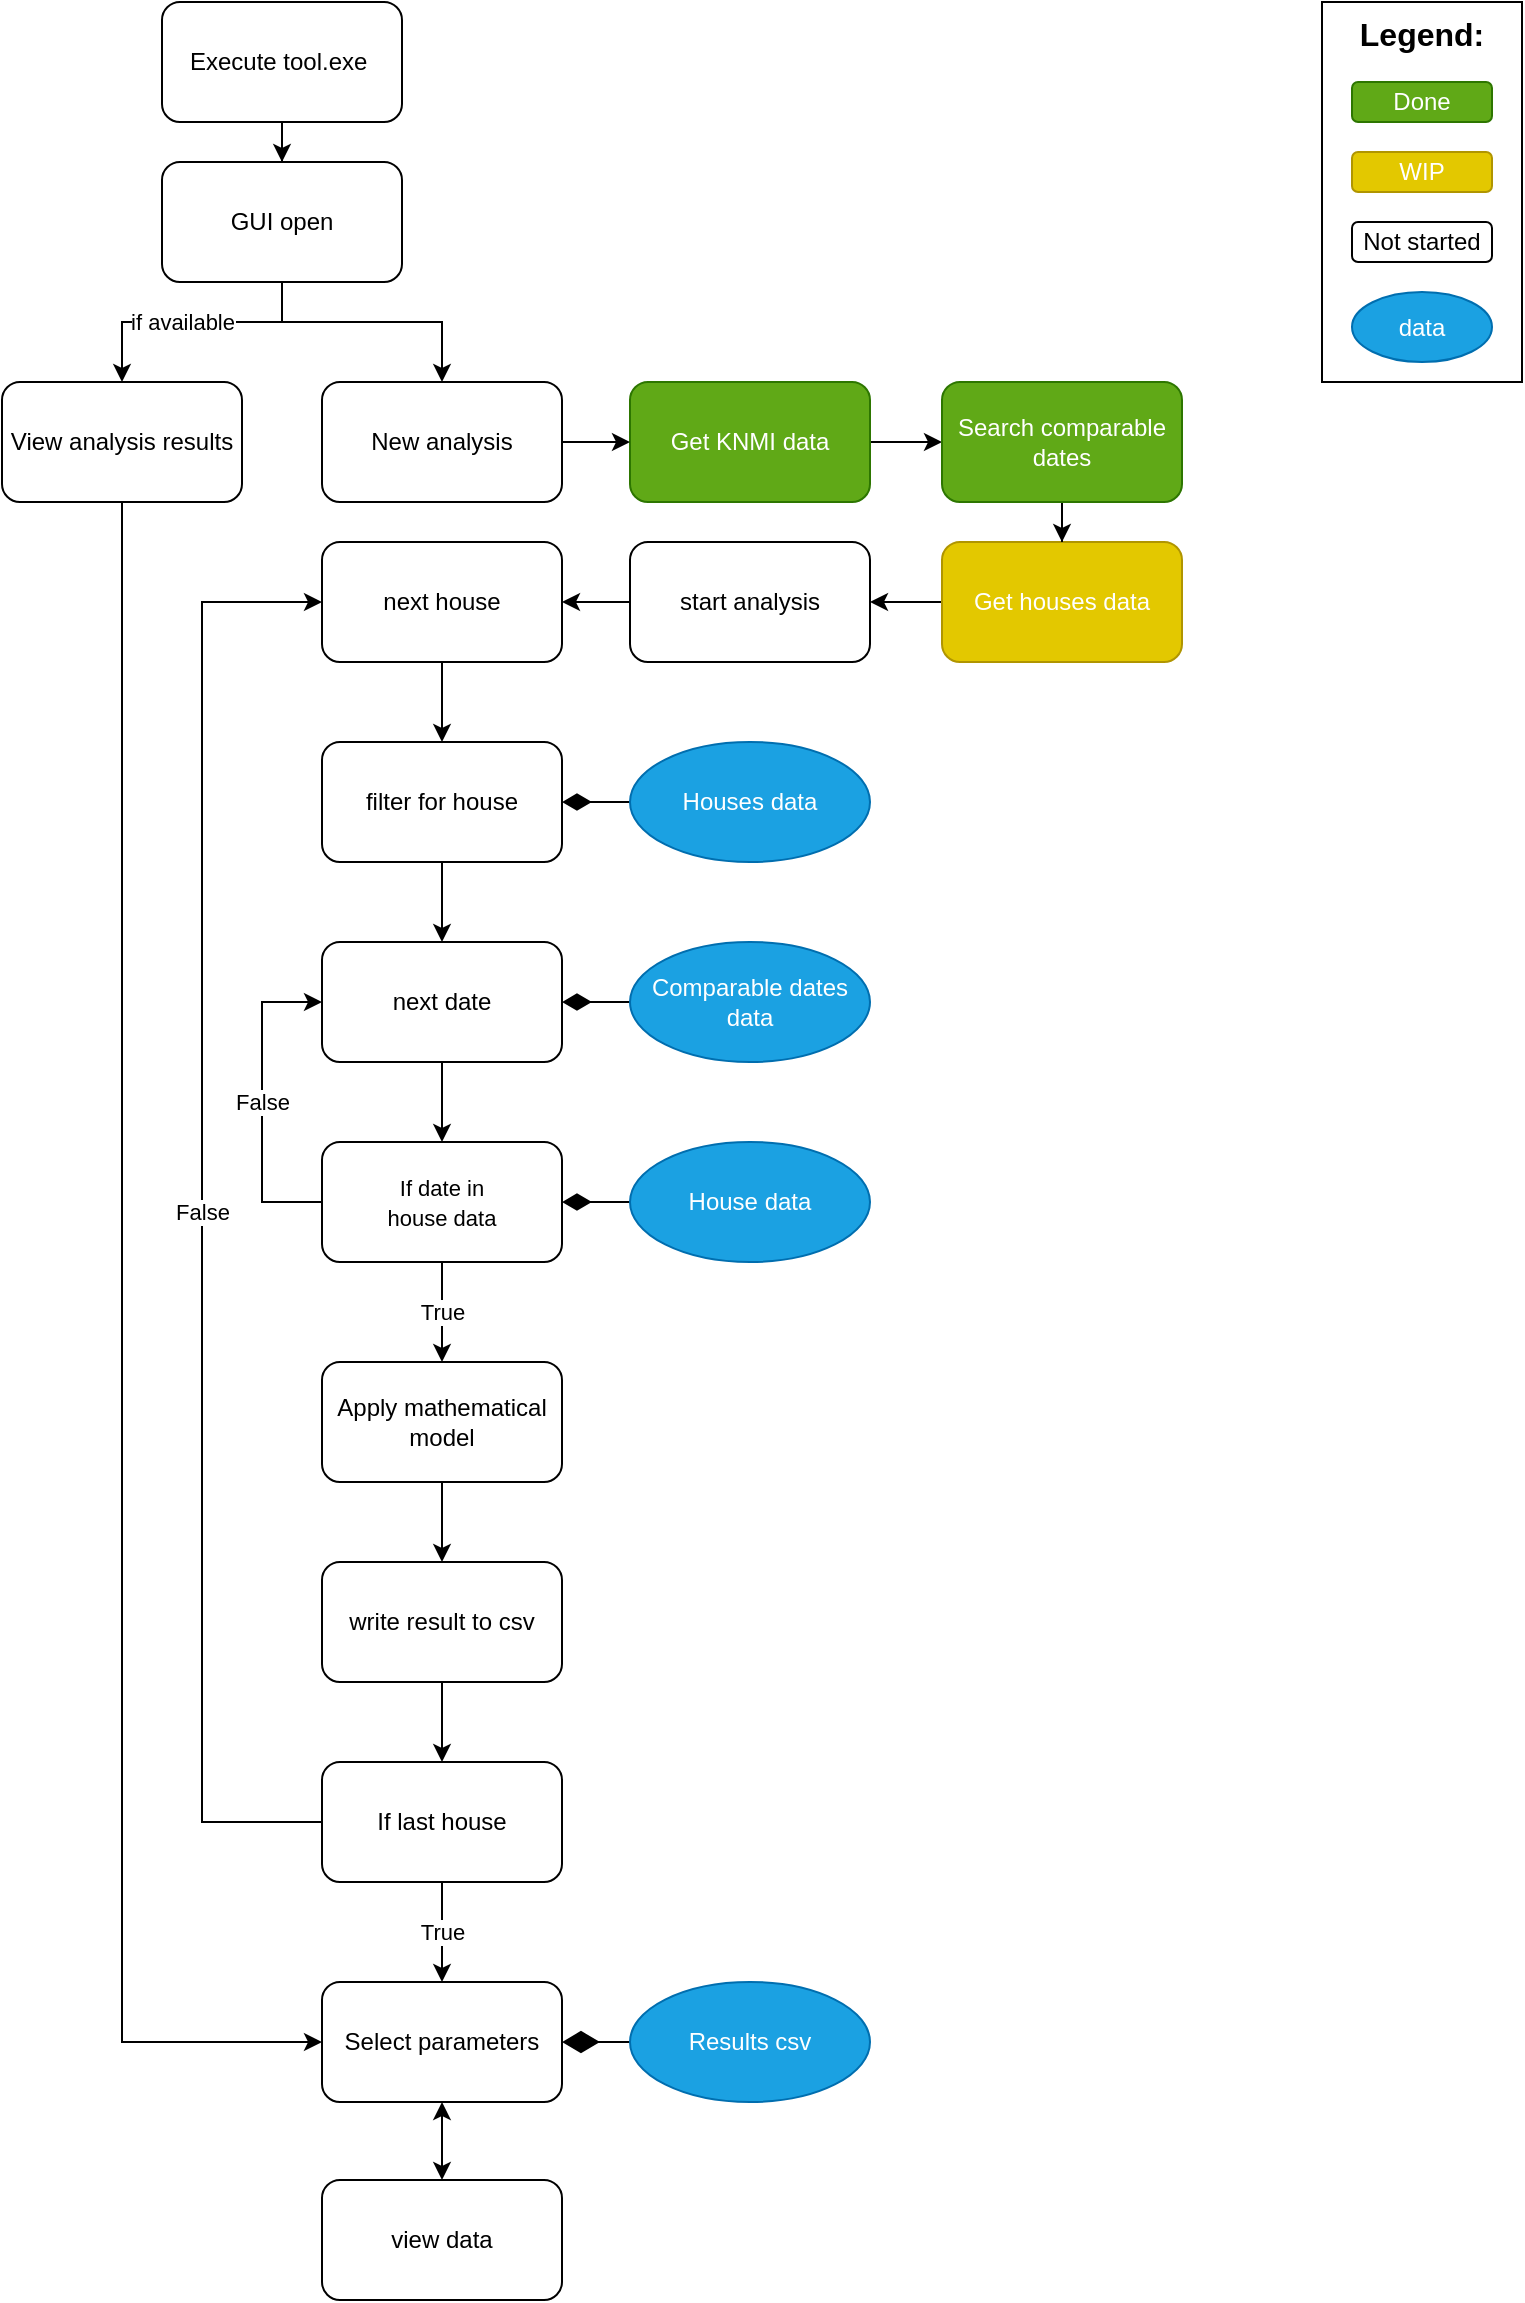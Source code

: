 <mxfile version="13.6.5">
    <diagram id="GE7l6IvWK7KUjmLiYkjb" name="Page-1">
        <mxGraphModel dx="860" dy="792" grid="1" gridSize="10" guides="1" tooltips="1" connect="1" arrows="1" fold="1" page="1" pageScale="1" pageWidth="827" pageHeight="1169" math="0" shadow="0">
            <root>
                <mxCell id="0"/>
                <mxCell id="1" parent="0"/>
                <mxCell id="fKveHJgTzVFRnEBxEZMC-4" value="" style="edgeStyle=orthogonalEdgeStyle;rounded=0;orthogonalLoop=1;jettySize=auto;html=1;" parent="1" source="fKveHJgTzVFRnEBxEZMC-2" target="fKveHJgTzVFRnEBxEZMC-3" edge="1">
                    <mxGeometry relative="1" as="geometry"/>
                </mxCell>
                <mxCell id="fKveHJgTzVFRnEBxEZMC-2" value="Execute tool.exe&amp;nbsp;" style="rounded=1;whiteSpace=wrap;html=1;" parent="1" vertex="1">
                    <mxGeometry x="120" y="10" width="120" height="60" as="geometry"/>
                </mxCell>
                <mxCell id="fKveHJgTzVFRnEBxEZMC-34" value="" style="edgeStyle=orthogonalEdgeStyle;rounded=0;orthogonalLoop=1;jettySize=auto;html=1;" parent="1" source="fKveHJgTzVFRnEBxEZMC-3" target="fKveHJgTzVFRnEBxEZMC-27" edge="1">
                    <mxGeometry relative="1" as="geometry">
                        <Array as="points">
                            <mxPoint x="180" y="170"/>
                            <mxPoint x="260" y="170"/>
                        </Array>
                    </mxGeometry>
                </mxCell>
                <mxCell id="fKveHJgTzVFRnEBxEZMC-35" value="if available" style="edgeStyle=orthogonalEdgeStyle;rounded=0;orthogonalLoop=1;jettySize=auto;html=1;" parent="1" source="fKveHJgTzVFRnEBxEZMC-3" target="fKveHJgTzVFRnEBxEZMC-26" edge="1">
                    <mxGeometry x="0.077" relative="1" as="geometry">
                        <Array as="points">
                            <mxPoint x="180" y="170"/>
                            <mxPoint x="100" y="170"/>
                        </Array>
                        <mxPoint as="offset"/>
                    </mxGeometry>
                </mxCell>
                <mxCell id="fKveHJgTzVFRnEBxEZMC-3" value="GUI open" style="whiteSpace=wrap;html=1;rounded=1;" parent="1" vertex="1">
                    <mxGeometry x="120" y="90" width="120" height="60" as="geometry"/>
                </mxCell>
                <mxCell id="fKveHJgTzVFRnEBxEZMC-81" value="" style="edgeStyle=orthogonalEdgeStyle;rounded=0;orthogonalLoop=1;jettySize=auto;html=1;startArrow=none;startFill=0;startSize=0;endArrow=classic;endFill=1;endSize=6;targetPerimeterSpacing=0;exitX=0.5;exitY=1;exitDx=0;exitDy=0;" parent="1" source="fKveHJgTzVFRnEBxEZMC-12" target="fKveHJgTzVFRnEBxEZMC-14" edge="1">
                    <mxGeometry relative="1" as="geometry">
                        <Array as="points">
                            <mxPoint x="570" y="310"/>
                        </Array>
                    </mxGeometry>
                </mxCell>
                <mxCell id="fKveHJgTzVFRnEBxEZMC-112" value="" style="edgeStyle=orthogonalEdgeStyle;rounded=0;orthogonalLoop=1;jettySize=auto;html=1;startArrow=none;startFill=0;startSize=0;endArrow=classic;endFill=1;endSize=6;targetPerimeterSpacing=0;" parent="1" source="fKveHJgTzVFRnEBxEZMC-10" target="fKveHJgTzVFRnEBxEZMC-111" edge="1">
                    <mxGeometry relative="1" as="geometry"/>
                </mxCell>
                <mxCell id="fKveHJgTzVFRnEBxEZMC-10" value="Get KNMI data" style="whiteSpace=wrap;html=1;rounded=1;fillColor=#60a917;strokeColor=#2D7600;fontColor=#ffffff;" parent="1" vertex="1">
                    <mxGeometry x="354" y="200" width="120" height="60" as="geometry"/>
                </mxCell>
                <mxCell id="fKveHJgTzVFRnEBxEZMC-95" value="" style="edgeStyle=orthogonalEdgeStyle;rounded=0;orthogonalLoop=1;jettySize=auto;html=1;startArrow=none;startFill=0;startSize=0;endArrow=classic;endFill=1;endSize=6;targetPerimeterSpacing=0;" parent="1" source="fKveHJgTzVFRnEBxEZMC-14" target="fKveHJgTzVFRnEBxEZMC-94" edge="1">
                    <mxGeometry relative="1" as="geometry"/>
                </mxCell>
                <mxCell id="fKveHJgTzVFRnEBxEZMC-14" value="start analysis" style="whiteSpace=wrap;html=1;rounded=1;" parent="1" vertex="1">
                    <mxGeometry x="354" y="280" width="120" height="60" as="geometry"/>
                </mxCell>
                <mxCell id="fKveHJgTzVFRnEBxEZMC-60" style="edgeStyle=orthogonalEdgeStyle;rounded=0;orthogonalLoop=1;jettySize=auto;html=1;entryX=0;entryY=0.5;entryDx=0;entryDy=0;" parent="1" source="fKveHJgTzVFRnEBxEZMC-26" target="fKveHJgTzVFRnEBxEZMC-58" edge="1">
                    <mxGeometry relative="1" as="geometry">
                        <Array as="points">
                            <mxPoint x="100" y="1030"/>
                        </Array>
                    </mxGeometry>
                </mxCell>
                <mxCell id="fKveHJgTzVFRnEBxEZMC-26" value="View analysis results" style="rounded=1;whiteSpace=wrap;html=1;" parent="1" vertex="1">
                    <mxGeometry x="40" y="200" width="120" height="60" as="geometry"/>
                </mxCell>
                <mxCell id="fKveHJgTzVFRnEBxEZMC-88" style="edgeStyle=orthogonalEdgeStyle;rounded=0;orthogonalLoop=1;jettySize=auto;html=1;exitX=1;exitY=0.5;exitDx=0;exitDy=0;entryX=0;entryY=0.5;entryDx=0;entryDy=0;startArrow=none;startFill=0;startSize=0;endArrow=classic;endFill=1;endSize=6;targetPerimeterSpacing=0;" parent="1" source="fKveHJgTzVFRnEBxEZMC-27" target="fKveHJgTzVFRnEBxEZMC-10" edge="1">
                    <mxGeometry relative="1" as="geometry"/>
                </mxCell>
                <mxCell id="fKveHJgTzVFRnEBxEZMC-27" value="New analysis" style="rounded=1;whiteSpace=wrap;html=1;" parent="1" vertex="1">
                    <mxGeometry x="200" y="200" width="120" height="60" as="geometry"/>
                </mxCell>
                <mxCell id="fKveHJgTzVFRnEBxEZMC-129" value="" style="edgeStyle=orthogonalEdgeStyle;rounded=0;orthogonalLoop=1;jettySize=auto;html=1;startArrow=none;startFill=0;startSize=0;endArrow=classic;endFill=1;endSize=6;targetPerimeterSpacing=0;" parent="1" source="fKveHJgTzVFRnEBxEZMC-54" edge="1">
                    <mxGeometry relative="1" as="geometry">
                        <mxPoint x="260" y="890" as="targetPoint"/>
                    </mxGeometry>
                </mxCell>
                <mxCell id="fKveHJgTzVFRnEBxEZMC-54" value="write result to csv" style="whiteSpace=wrap;html=1;rounded=1;" parent="1" vertex="1">
                    <mxGeometry x="200" y="790" width="120" height="60" as="geometry"/>
                </mxCell>
                <mxCell id="fKveHJgTzVFRnEBxEZMC-69" value="" style="edgeStyle=orthogonalEdgeStyle;rounded=0;orthogonalLoop=1;jettySize=auto;html=1;startArrow=classic;startFill=1;" parent="1" source="fKveHJgTzVFRnEBxEZMC-58" target="fKveHJgTzVFRnEBxEZMC-68" edge="1">
                    <mxGeometry relative="1" as="geometry"/>
                </mxCell>
                <mxCell id="fKveHJgTzVFRnEBxEZMC-58" value="Select parameters" style="whiteSpace=wrap;html=1;rounded=1;" parent="1" vertex="1">
                    <mxGeometry x="200" y="1000" width="120" height="60" as="geometry"/>
                </mxCell>
                <mxCell id="fKveHJgTzVFRnEBxEZMC-75" value="" style="edgeStyle=orthogonalEdgeStyle;rounded=0;orthogonalLoop=1;jettySize=auto;html=1;startArrow=none;startFill=0;endArrow=diamondThin;endFill=1;endSize=16;startSize=0;targetPerimeterSpacing=0;exitX=0;exitY=0.5;exitDx=0;exitDy=0;" parent="1" source="fKveHJgTzVFRnEBxEZMC-134" target="fKveHJgTzVFRnEBxEZMC-58" edge="1">
                    <mxGeometry relative="1" as="geometry">
                        <mxPoint x="354" y="1040" as="sourcePoint"/>
                    </mxGeometry>
                </mxCell>
                <mxCell id="fKveHJgTzVFRnEBxEZMC-68" value="view data" style="whiteSpace=wrap;html=1;rounded=1;" parent="1" vertex="1">
                    <mxGeometry x="200" y="1099" width="120" height="60" as="geometry"/>
                </mxCell>
                <mxCell id="fKveHJgTzVFRnEBxEZMC-12" value="Get houses data" style="whiteSpace=wrap;html=1;rounded=1;fillColor=#e3c800;strokeColor=#B09500;fontColor=#ffffff;" parent="1" vertex="1">
                    <mxGeometry x="510" y="280" width="120" height="60" as="geometry"/>
                </mxCell>
                <mxCell id="fKveHJgTzVFRnEBxEZMC-102" value="" style="edgeStyle=orthogonalEdgeStyle;rounded=0;orthogonalLoop=1;jettySize=auto;html=1;startArrow=none;startFill=0;startSize=0;endArrow=classic;endFill=1;endSize=6;targetPerimeterSpacing=0;" parent="1" source="fKveHJgTzVFRnEBxEZMC-94" target="fKveHJgTzVFRnEBxEZMC-101" edge="1">
                    <mxGeometry relative="1" as="geometry"/>
                </mxCell>
                <mxCell id="fKveHJgTzVFRnEBxEZMC-94" value="next house" style="whiteSpace=wrap;html=1;rounded=1;" parent="1" vertex="1">
                    <mxGeometry x="200" y="280" width="120" height="60" as="geometry"/>
                </mxCell>
                <mxCell id="fKveHJgTzVFRnEBxEZMC-117" value="" style="edgeStyle=orthogonalEdgeStyle;rounded=0;orthogonalLoop=1;jettySize=auto;html=1;startArrow=none;startFill=0;startSize=0;endArrow=classic;endFill=1;endSize=6;targetPerimeterSpacing=0;" parent="1" source="fKveHJgTzVFRnEBxEZMC-96" target="fKveHJgTzVFRnEBxEZMC-116" edge="1">
                    <mxGeometry relative="1" as="geometry"/>
                </mxCell>
                <mxCell id="fKveHJgTzVFRnEBxEZMC-96" value="next date" style="rounded=1;whiteSpace=wrap;html=1;" parent="1" vertex="1">
                    <mxGeometry x="200" y="480" width="120" height="60" as="geometry"/>
                </mxCell>
                <mxCell id="fKveHJgTzVFRnEBxEZMC-100" style="edgeStyle=orthogonalEdgeStyle;rounded=0;orthogonalLoop=1;jettySize=auto;html=1;startArrow=none;startFill=0;startSize=0;endArrow=diamondThin;endFill=1;endSize=12;targetPerimeterSpacing=0;entryX=1;entryY=0.5;entryDx=0;entryDy=0;" parent="1" source="fKveHJgTzVFRnEBxEZMC-97" target="fKveHJgTzVFRnEBxEZMC-96" edge="1">
                    <mxGeometry relative="1" as="geometry">
                        <mxPoint x="330" y="510" as="targetPoint"/>
                    </mxGeometry>
                </mxCell>
                <mxCell id="fKveHJgTzVFRnEBxEZMC-97" value="Comparable dates data" style="ellipse;whiteSpace=wrap;html=1;fillColor=#1ba1e2;strokeColor=#006EAF;fontColor=#ffffff;" parent="1" vertex="1">
                    <mxGeometry x="354" y="480" width="120" height="60" as="geometry"/>
                </mxCell>
                <mxCell id="fKveHJgTzVFRnEBxEZMC-122" value="" style="edgeStyle=orthogonalEdgeStyle;rounded=0;orthogonalLoop=1;jettySize=auto;html=1;startArrow=none;startFill=0;startSize=0;endArrow=classic;endFill=1;endSize=6;targetPerimeterSpacing=0;" parent="1" source="fKveHJgTzVFRnEBxEZMC-101" target="fKveHJgTzVFRnEBxEZMC-96" edge="1">
                    <mxGeometry relative="1" as="geometry"/>
                </mxCell>
                <mxCell id="fKveHJgTzVFRnEBxEZMC-101" value="filter for house" style="rounded=1;whiteSpace=wrap;html=1;" parent="1" vertex="1">
                    <mxGeometry x="200" y="380" width="120" height="60" as="geometry"/>
                </mxCell>
                <mxCell id="fKveHJgTzVFRnEBxEZMC-104" style="edgeStyle=orthogonalEdgeStyle;rounded=0;orthogonalLoop=1;jettySize=auto;html=1;entryX=1;entryY=0.5;entryDx=0;entryDy=0;startArrow=none;startFill=0;startSize=0;endArrow=diamondThin;endFill=1;endSize=12;targetPerimeterSpacing=0;" parent="1" source="fKveHJgTzVFRnEBxEZMC-103" target="fKveHJgTzVFRnEBxEZMC-101" edge="1">
                    <mxGeometry relative="1" as="geometry"/>
                </mxCell>
                <mxCell id="fKveHJgTzVFRnEBxEZMC-103" value="Houses data" style="ellipse;whiteSpace=wrap;html=1;fillColor=#1ba1e2;strokeColor=#006EAF;resizeWidth=0;resizeHeight=0;fontColor=#ffffff;" parent="1" vertex="1">
                    <mxGeometry x="354" y="380" width="120" height="60" as="geometry"/>
                </mxCell>
                <mxCell id="fKveHJgTzVFRnEBxEZMC-113" value="" style="edgeStyle=orthogonalEdgeStyle;rounded=0;orthogonalLoop=1;jettySize=auto;html=1;startArrow=none;startFill=0;startSize=0;endArrow=classic;endFill=1;endSize=6;targetPerimeterSpacing=0;" parent="1" source="fKveHJgTzVFRnEBxEZMC-111" target="fKveHJgTzVFRnEBxEZMC-12" edge="1">
                    <mxGeometry relative="1" as="geometry"/>
                </mxCell>
                <mxCell id="fKveHJgTzVFRnEBxEZMC-111" value="Search comparable dates" style="rounded=1;whiteSpace=wrap;html=1;fillColor=#60a917;strokeColor=#2D7600;fontColor=#ffffff;" parent="1" vertex="1">
                    <mxGeometry x="510" y="200" width="120" height="60" as="geometry"/>
                </mxCell>
                <mxCell id="fKveHJgTzVFRnEBxEZMC-120" value="False" style="edgeStyle=orthogonalEdgeStyle;rounded=0;orthogonalLoop=1;jettySize=auto;html=1;entryX=0;entryY=0.5;entryDx=0;entryDy=0;startArrow=none;startFill=0;startSize=0;endArrow=classic;endFill=1;endSize=6;targetPerimeterSpacing=0;exitX=0;exitY=0.5;exitDx=0;exitDy=0;" parent="1" source="fKveHJgTzVFRnEBxEZMC-116" target="fKveHJgTzVFRnEBxEZMC-96" edge="1">
                    <mxGeometry relative="1" as="geometry">
                        <mxPoint x="260" y="650" as="sourcePoint"/>
                        <Array as="points">
                            <mxPoint x="170" y="610"/>
                            <mxPoint x="170" y="510"/>
                        </Array>
                        <mxPoint as="offset"/>
                    </mxGeometry>
                </mxCell>
                <mxCell id="fKveHJgTzVFRnEBxEZMC-127" value="True" style="edgeStyle=orthogonalEdgeStyle;rounded=0;orthogonalLoop=1;jettySize=auto;html=1;startArrow=none;startFill=0;startSize=0;endArrow=classic;endFill=1;endSize=6;targetPerimeterSpacing=0;" parent="1" source="fKveHJgTzVFRnEBxEZMC-116" target="fKveHJgTzVFRnEBxEZMC-123" edge="1">
                    <mxGeometry relative="1" as="geometry"/>
                </mxCell>
                <mxCell id="fKveHJgTzVFRnEBxEZMC-116" value="&lt;span style=&quot;font-size: 11px&quot;&gt;If date in&lt;/span&gt;&lt;br style=&quot;font-size: 11px&quot;&gt;&lt;span style=&quot;font-size: 11px&quot;&gt;house data&lt;/span&gt;" style="whiteSpace=wrap;html=1;rounded=1;" parent="1" vertex="1">
                    <mxGeometry x="200" y="580" width="120" height="60" as="geometry"/>
                </mxCell>
                <mxCell id="fKveHJgTzVFRnEBxEZMC-119" value="" style="edgeStyle=orthogonalEdgeStyle;rounded=0;orthogonalLoop=1;jettySize=auto;html=1;startArrow=none;startFill=0;startSize=0;endArrow=diamondThin;endFill=1;endSize=12;targetPerimeterSpacing=0;" parent="1" source="fKveHJgTzVFRnEBxEZMC-118" target="fKveHJgTzVFRnEBxEZMC-116" edge="1">
                    <mxGeometry relative="1" as="geometry"/>
                </mxCell>
                <mxCell id="fKveHJgTzVFRnEBxEZMC-118" value="House data" style="ellipse;whiteSpace=wrap;html=1;fillColor=#1ba1e2;strokeColor=#006EAF;resizeWidth=0;resizeHeight=0;fontColor=#ffffff;" parent="1" vertex="1">
                    <mxGeometry x="354" y="580" width="120" height="60" as="geometry"/>
                </mxCell>
                <mxCell id="fKveHJgTzVFRnEBxEZMC-126" value="" style="edgeStyle=orthogonalEdgeStyle;rounded=0;orthogonalLoop=1;jettySize=auto;html=1;startArrow=none;startFill=0;startSize=0;endArrow=classic;endFill=1;endSize=6;targetPerimeterSpacing=0;" parent="1" source="fKveHJgTzVFRnEBxEZMC-123" target="fKveHJgTzVFRnEBxEZMC-54" edge="1">
                    <mxGeometry relative="1" as="geometry"/>
                </mxCell>
                <mxCell id="fKveHJgTzVFRnEBxEZMC-123" value="Apply mathematical model" style="whiteSpace=wrap;html=1;rounded=1;" parent="1" vertex="1">
                    <mxGeometry x="200" y="690" width="120" height="60" as="geometry"/>
                </mxCell>
                <mxCell id="fKveHJgTzVFRnEBxEZMC-131" value="True" style="edgeStyle=orthogonalEdgeStyle;rounded=0;orthogonalLoop=1;jettySize=auto;html=1;entryX=0.5;entryY=0;entryDx=0;entryDy=0;startArrow=none;startFill=0;startSize=0;endArrow=classic;endFill=1;endSize=6;targetPerimeterSpacing=0;" parent="1" source="fKveHJgTzVFRnEBxEZMC-128" target="fKveHJgTzVFRnEBxEZMC-58" edge="1">
                    <mxGeometry relative="1" as="geometry"/>
                </mxCell>
                <mxCell id="fKveHJgTzVFRnEBxEZMC-132" value="False" style="edgeStyle=orthogonalEdgeStyle;rounded=0;orthogonalLoop=1;jettySize=auto;html=1;exitX=0;exitY=0.5;exitDx=0;exitDy=0;entryX=0;entryY=0.5;entryDx=0;entryDy=0;startArrow=none;startFill=0;startSize=0;endArrow=classic;endFill=1;endSize=6;targetPerimeterSpacing=0;" parent="1" source="fKveHJgTzVFRnEBxEZMC-128" target="fKveHJgTzVFRnEBxEZMC-94" edge="1">
                    <mxGeometry relative="1" as="geometry">
                        <Array as="points">
                            <mxPoint x="140" y="920"/>
                            <mxPoint x="140" y="310"/>
                        </Array>
                    </mxGeometry>
                </mxCell>
                <mxCell id="fKveHJgTzVFRnEBxEZMC-128" value="If last house" style="whiteSpace=wrap;html=1;rounded=1;" parent="1" vertex="1">
                    <mxGeometry x="200" y="890" width="120" height="60" as="geometry"/>
                </mxCell>
                <mxCell id="fKveHJgTzVFRnEBxEZMC-134" value="Results csv" style="ellipse;whiteSpace=wrap;html=1;fillColor=#1ba1e2;strokeColor=#006EAF;resizeWidth=0;resizeHeight=0;fontColor=#ffffff;" parent="1" vertex="1">
                    <mxGeometry x="354" y="1000" width="120" height="60" as="geometry"/>
                </mxCell>
                <mxCell id="3" value="&lt;div&gt;&lt;b&gt;&lt;font style=&quot;font-size: 16px&quot;&gt;Legend:&lt;/font&gt;&lt;/b&gt;&lt;/div&gt;" style="rounded=0;whiteSpace=wrap;html=1;align=center;verticalAlign=top;" parent="1" vertex="1">
                    <mxGeometry x="700" y="10" width="100" height="190" as="geometry"/>
                </mxCell>
                <mxCell id="5" value="Done" style="rounded=1;whiteSpace=wrap;html=1;fillColor=#60a917;strokeColor=#2D7600;fontColor=#ffffff;" parent="1" vertex="1">
                    <mxGeometry x="715" y="50" width="70" height="20" as="geometry"/>
                </mxCell>
                <mxCell id="6" value="WIP" style="rounded=1;whiteSpace=wrap;html=1;fillColor=#e3c800;strokeColor=#B09500;fontColor=#ffffff;" parent="1" vertex="1">
                    <mxGeometry x="715" y="85" width="70" height="20" as="geometry"/>
                </mxCell>
                <mxCell id="7" value="Not started" style="rounded=1;whiteSpace=wrap;html=1;" parent="1" vertex="1">
                    <mxGeometry x="715" y="120" width="70" height="20" as="geometry"/>
                </mxCell>
                <mxCell id="9" value="data" style="ellipse;whiteSpace=wrap;html=1;fillColor=#1ba1e2;strokeColor=#006EAF;resizeWidth=0;resizeHeight=0;fontColor=#ffffff;" parent="1" vertex="1">
                    <mxGeometry x="715" y="155" width="70" height="35" as="geometry"/>
                </mxCell>
            </root>
        </mxGraphModel>
    </diagram>
</mxfile>